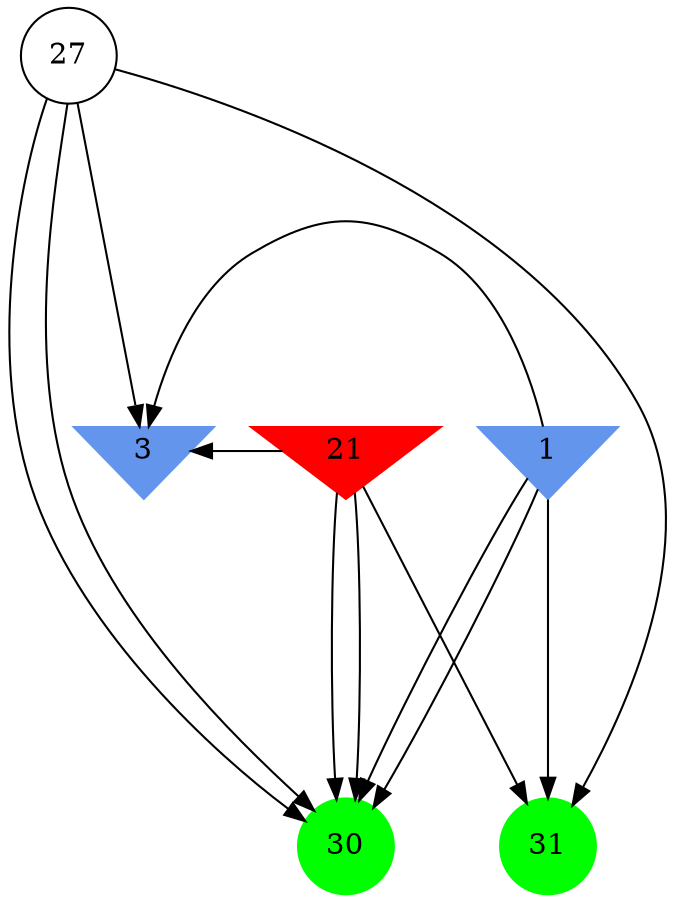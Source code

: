 digraph brain {
	ranksep=2.0;
	1 [shape=invtriangle,style=filled,color=cornflowerblue];
	3 [shape=invtriangle,style=filled,color=cornflowerblue];
	21 [shape=invtriangle,style=filled,color=red];
	27 [shape=circle,color=black];
	30 [shape=circle,style=filled,color=green];
	31 [shape=circle,style=filled,color=green];
	1	->	3;
	1	->	30;
	1	->	30;
	1	->	31;
	21	->	3;
	21	->	30;
	21	->	30;
	21	->	31;
	27	->	3;
	27	->	30;
	27	->	30;
	27	->	31;
	{ rank=same; 1; 3; 21; }
	{ rank=same; 27; }
	{ rank=same; 30; 31; }
}

